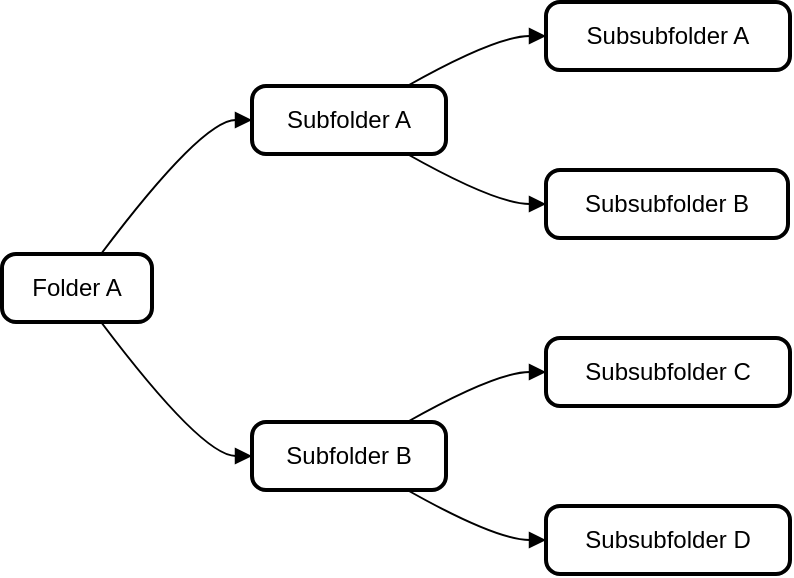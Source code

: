 <mxfile version="24.7.2" type="github">
  <diagram name="Página-1" id="mkSrLG-ceHWdx0A9G0-3">
    <mxGraphModel>
      <root>
        <mxCell id="0" />
        <mxCell id="1" parent="0" />
        <mxCell id="2" value="Folder A" style="rounded=1;absoluteArcSize=1;arcSize=14;whiteSpace=wrap;strokeWidth=2;" vertex="1" parent="1">
          <mxGeometry y="126" width="75" height="34" as="geometry" />
        </mxCell>
        <mxCell id="3" value="Subfolder A" style="rounded=1;absoluteArcSize=1;arcSize=14;whiteSpace=wrap;strokeWidth=2;" vertex="1" parent="1">
          <mxGeometry x="125" y="42" width="97" height="34" as="geometry" />
        </mxCell>
        <mxCell id="4" value="Subfolder B" style="rounded=1;absoluteArcSize=1;arcSize=14;whiteSpace=wrap;strokeWidth=2;" vertex="1" parent="1">
          <mxGeometry x="125" y="210" width="97" height="34" as="geometry" />
        </mxCell>
        <mxCell id="5" value="Subsubfolder A" style="rounded=1;absoluteArcSize=1;arcSize=14;whiteSpace=wrap;strokeWidth=2;" vertex="1" parent="1">
          <mxGeometry x="272" width="122" height="34" as="geometry" />
        </mxCell>
        <mxCell id="6" value="Subsubfolder B" style="rounded=1;absoluteArcSize=1;arcSize=14;whiteSpace=wrap;strokeWidth=2;" vertex="1" parent="1">
          <mxGeometry x="272" y="84" width="121" height="34" as="geometry" />
        </mxCell>
        <mxCell id="7" value="Subsubfolder C" style="rounded=1;absoluteArcSize=1;arcSize=14;whiteSpace=wrap;strokeWidth=2;" vertex="1" parent="1">
          <mxGeometry x="272" y="168" width="122" height="34" as="geometry" />
        </mxCell>
        <mxCell id="8" value="Subsubfolder D" style="rounded=1;absoluteArcSize=1;arcSize=14;whiteSpace=wrap;strokeWidth=2;" vertex="1" parent="1">
          <mxGeometry x="272" y="252" width="122" height="34" as="geometry" />
        </mxCell>
        <mxCell id="9" value="" style="curved=1;startArrow=none;endArrow=block;exitX=0.66;exitY=0;entryX=-0.01;entryY=0.5;" edge="1" parent="1" source="2" target="3">
          <mxGeometry relative="1" as="geometry">
            <Array as="points">
              <mxPoint x="100" y="59" />
            </Array>
          </mxGeometry>
        </mxCell>
        <mxCell id="10" value="" style="curved=1;startArrow=none;endArrow=block;exitX=0.66;exitY=1;entryX=0;entryY=0.5;" edge="1" parent="1" source="2" target="4">
          <mxGeometry relative="1" as="geometry">
            <Array as="points">
              <mxPoint x="100" y="227" />
            </Array>
          </mxGeometry>
        </mxCell>
        <mxCell id="11" value="" style="curved=1;startArrow=none;endArrow=block;exitX=0.8;exitY=0;entryX=0;entryY=0.5;" edge="1" parent="1" source="3" target="5">
          <mxGeometry relative="1" as="geometry">
            <Array as="points">
              <mxPoint x="247" y="17" />
            </Array>
          </mxGeometry>
        </mxCell>
        <mxCell id="12" value="" style="curved=1;startArrow=none;endArrow=block;exitX=0.8;exitY=1;entryX=0;entryY=0.5;" edge="1" parent="1" source="3" target="6">
          <mxGeometry relative="1" as="geometry">
            <Array as="points">
              <mxPoint x="247" y="101" />
            </Array>
          </mxGeometry>
        </mxCell>
        <mxCell id="13" value="" style="curved=1;startArrow=none;endArrow=block;exitX=0.8;exitY=0;entryX=0;entryY=0.5;" edge="1" parent="1" source="4" target="7">
          <mxGeometry relative="1" as="geometry">
            <Array as="points">
              <mxPoint x="247" y="185" />
            </Array>
          </mxGeometry>
        </mxCell>
        <mxCell id="14" value="" style="curved=1;startArrow=none;endArrow=block;exitX=0.8;exitY=1;entryX=0;entryY=0.5;" edge="1" parent="1" source="4" target="8">
          <mxGeometry relative="1" as="geometry">
            <Array as="points">
              <mxPoint x="247" y="269" />
            </Array>
          </mxGeometry>
        </mxCell>
      </root>
    </mxGraphModel>
  </diagram>
</mxfile>

